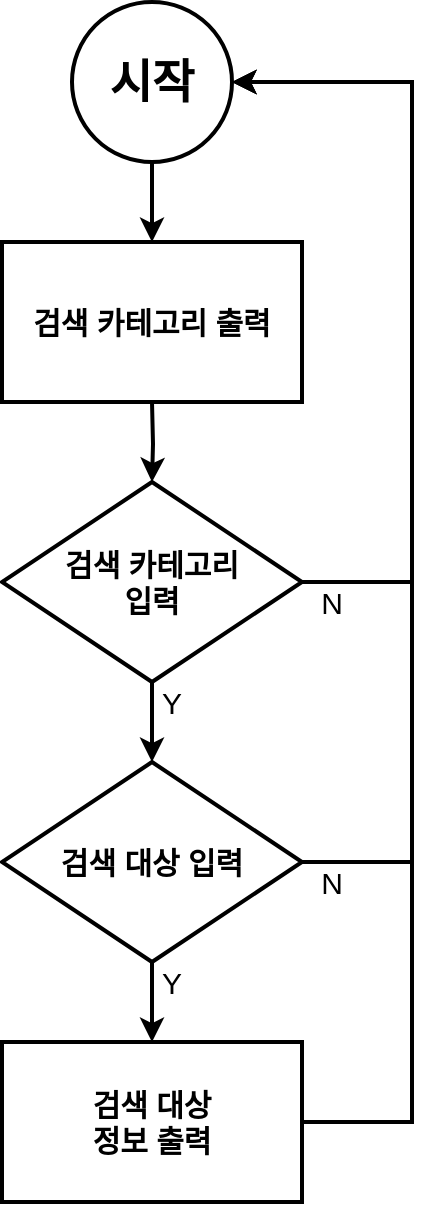 <mxfile version="14.6.1" type="device"><diagram id="Sxt1i7Wcse-29iRf2-I3" name="Page-1"><mxGraphModel dx="1185" dy="635" grid="1" gridSize="10" guides="1" tooltips="1" connect="1" arrows="1" fold="1" page="0" pageScale="1" pageWidth="827" pageHeight="1169" math="0" shadow="0"><root><mxCell id="0"/><mxCell id="1" parent="0"/><mxCell id="33rxGd9ZcE0tahP0U8Ac-6" value="" style="edgeStyle=orthogonalEdgeStyle;rounded=0;orthogonalLoop=1;jettySize=auto;html=1;fontSize=15;strokeWidth=2;fontStyle=1" parent="1" source="33rxGd9ZcE0tahP0U8Ac-1" edge="1"><mxGeometry relative="1" as="geometry"><mxPoint x="240" y="480" as="targetPoint"/></mxGeometry></mxCell><mxCell id="33rxGd9ZcE0tahP0U8Ac-1" value="&lt;font style=&quot;font-size: 23px&quot;&gt;시작&lt;/font&gt;" style="ellipse;whiteSpace=wrap;html=1;aspect=fixed;strokeWidth=2;fontStyle=1" parent="1" vertex="1"><mxGeometry x="200" y="360" width="80" height="80" as="geometry"/></mxCell><mxCell id="33rxGd9ZcE0tahP0U8Ac-7" value="" style="edgeStyle=orthogonalEdgeStyle;rounded=0;orthogonalLoop=1;jettySize=auto;html=1;fontSize=15;strokeWidth=2;fontStyle=1" parent="1" target="33rxGd9ZcE0tahP0U8Ac-3" edge="1"><mxGeometry relative="1" as="geometry"><mxPoint x="240" y="560" as="sourcePoint"/></mxGeometry></mxCell><mxCell id="33rxGd9ZcE0tahP0U8Ac-8" value="" style="edgeStyle=orthogonalEdgeStyle;rounded=0;orthogonalLoop=1;jettySize=auto;html=1;fontSize=15;strokeWidth=2;fontStyle=1" parent="1" source="33rxGd9ZcE0tahP0U8Ac-3" target="33rxGd9ZcE0tahP0U8Ac-4" edge="1"><mxGeometry relative="1" as="geometry"/></mxCell><mxCell id="cEA5q2I-GdPJIdDgHCuI-14" style="edgeStyle=orthogonalEdgeStyle;rounded=0;orthogonalLoop=1;jettySize=auto;html=1;exitX=1;exitY=0.5;exitDx=0;exitDy=0;fontSize=15;strokeWidth=2;fontStyle=1" edge="1" parent="1" source="33rxGd9ZcE0tahP0U8Ac-3"><mxGeometry relative="1" as="geometry"><mxPoint x="280" y="400" as="targetPoint"/><Array as="points"><mxPoint x="370" y="650"/><mxPoint x="370" y="400"/></Array></mxGeometry></mxCell><mxCell id="33rxGd9ZcE0tahP0U8Ac-3" value="검색 카테고리&lt;br style=&quot;font-size: 15px;&quot;&gt;입력" style="rhombus;whiteSpace=wrap;html=1;fontSize=15;strokeWidth=2;fontStyle=1" parent="1" vertex="1"><mxGeometry x="165" y="600" width="150" height="100" as="geometry"/></mxCell><mxCell id="33rxGd9ZcE0tahP0U8Ac-9" value="" style="edgeStyle=orthogonalEdgeStyle;rounded=0;orthogonalLoop=1;jettySize=auto;html=1;fontSize=15;strokeWidth=2;fontStyle=1" parent="1" source="33rxGd9ZcE0tahP0U8Ac-4" target="33rxGd9ZcE0tahP0U8Ac-5" edge="1"><mxGeometry relative="1" as="geometry"/></mxCell><mxCell id="cEA5q2I-GdPJIdDgHCuI-15" style="edgeStyle=orthogonalEdgeStyle;rounded=0;orthogonalLoop=1;jettySize=auto;html=1;exitX=1;exitY=0.5;exitDx=0;exitDy=0;entryX=1;entryY=0.5;entryDx=0;entryDy=0;fontSize=15;strokeWidth=2;fontStyle=1" edge="1" parent="1" source="33rxGd9ZcE0tahP0U8Ac-4" target="33rxGd9ZcE0tahP0U8Ac-1"><mxGeometry relative="1" as="geometry"><Array as="points"><mxPoint x="370" y="790"/><mxPoint x="370" y="400"/></Array></mxGeometry></mxCell><mxCell id="33rxGd9ZcE0tahP0U8Ac-4" value="검색 대상 입력" style="rhombus;whiteSpace=wrap;html=1;fontSize=15;strokeWidth=2;fontStyle=1" parent="1" vertex="1"><mxGeometry x="165" y="740" width="150" height="100" as="geometry"/></mxCell><mxCell id="33rxGd9ZcE0tahP0U8Ac-10" style="edgeStyle=orthogonalEdgeStyle;rounded=0;orthogonalLoop=1;jettySize=auto;html=1;entryX=1;entryY=0.5;entryDx=0;entryDy=0;fontSize=15;strokeWidth=2;fontStyle=1" parent="1" source="33rxGd9ZcE0tahP0U8Ac-5" target="33rxGd9ZcE0tahP0U8Ac-1" edge="1"><mxGeometry relative="1" as="geometry"><Array as="points"><mxPoint x="370" y="920"/><mxPoint x="370" y="400"/></Array></mxGeometry></mxCell><mxCell id="33rxGd9ZcE0tahP0U8Ac-5" value="검색 대상&lt;br style=&quot;font-size: 15px;&quot;&gt;정보 출력" style="rounded=0;whiteSpace=wrap;html=1;fontSize=15;strokeWidth=2;fontStyle=1" parent="1" vertex="1"><mxGeometry x="165" y="880" width="150" height="80" as="geometry"/></mxCell><mxCell id="cEA5q2I-GdPJIdDgHCuI-16" value="검색 카테고리&amp;nbsp;출력" style="rounded=0;whiteSpace=wrap;html=1;fontSize=15;strokeWidth=2;fontStyle=1" vertex="1" parent="1"><mxGeometry x="165" y="480" width="150" height="80" as="geometry"/></mxCell><mxCell id="cEA5q2I-GdPJIdDgHCuI-17" value="Y" style="text;html=1;strokeColor=none;fillColor=none;align=center;verticalAlign=middle;whiteSpace=wrap;rounded=0;fontSize=15;" vertex="1" parent="1"><mxGeometry x="230" y="700" width="40" height="20" as="geometry"/></mxCell><mxCell id="cEA5q2I-GdPJIdDgHCuI-18" value="Y" style="text;html=1;strokeColor=none;fillColor=none;align=center;verticalAlign=middle;whiteSpace=wrap;rounded=0;fontSize=15;" vertex="1" parent="1"><mxGeometry x="230" y="840" width="40" height="20" as="geometry"/></mxCell><mxCell id="cEA5q2I-GdPJIdDgHCuI-19" value="N" style="text;html=1;strokeColor=none;fillColor=none;align=center;verticalAlign=middle;whiteSpace=wrap;rounded=0;fontSize=15;" vertex="1" parent="1"><mxGeometry x="310" y="650" width="40" height="20" as="geometry"/></mxCell><mxCell id="cEA5q2I-GdPJIdDgHCuI-20" value="N" style="text;html=1;strokeColor=none;fillColor=none;align=center;verticalAlign=middle;whiteSpace=wrap;rounded=0;fontSize=15;" vertex="1" parent="1"><mxGeometry x="310" y="790" width="40" height="20" as="geometry"/></mxCell></root></mxGraphModel></diagram></mxfile>